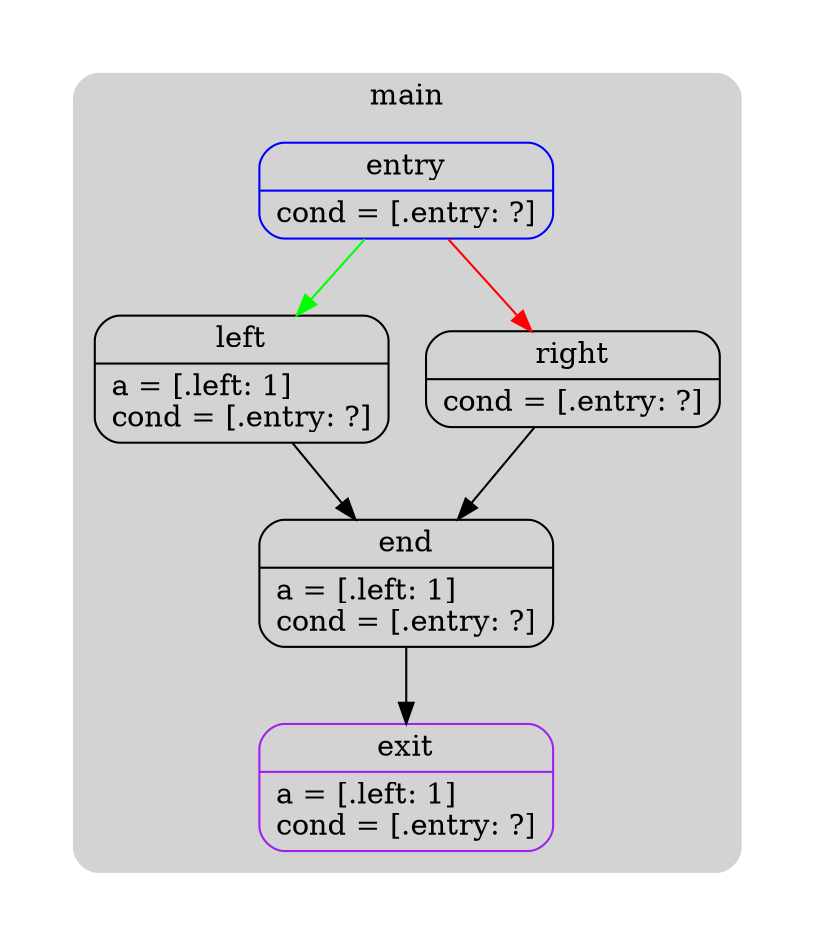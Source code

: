 digraph G {
  compound=true
  subgraph cluster_ {
    peripheries=0
    subgraph cluster_0_wrapper {
      peripheries=0
      margin=15
      subgraph cluster_0 {
        label="main"
        color=darkgray
        style=rounded
        bgcolor=lightgray
        margin=10
        cluster_0_0[label="{entry|cond = [.entry: ?]\l}",shape=Mrecord,color=blue]
        cluster_0_1[label="{left|a = [.left: 1]\lcond = [.entry: ?]\l}",shape=Mrecord,color=black]
        cluster_0_2[label="{right|cond = [.entry: ?]\l}",shape=Mrecord,color=black]
        cluster_0_3[label="{end|a = [.left: 1]\lcond = [.entry: ?]\l}",shape=Mrecord,color=black]
        cluster_0_exit[label="{exit|a = [.left: 1]\lcond = [.entry: ?]\l}",shape=Mrecord,color=purple]
        cluster_0_0 -> cluster_0_1 [color=green]
        cluster_0_0 -> cluster_0_2 [color=red]
        cluster_0_1 -> cluster_0_3
        cluster_0_2 -> cluster_0_3
        cluster_0_3 -> cluster_0_exit [color=black]
      }
    }
  }
}
